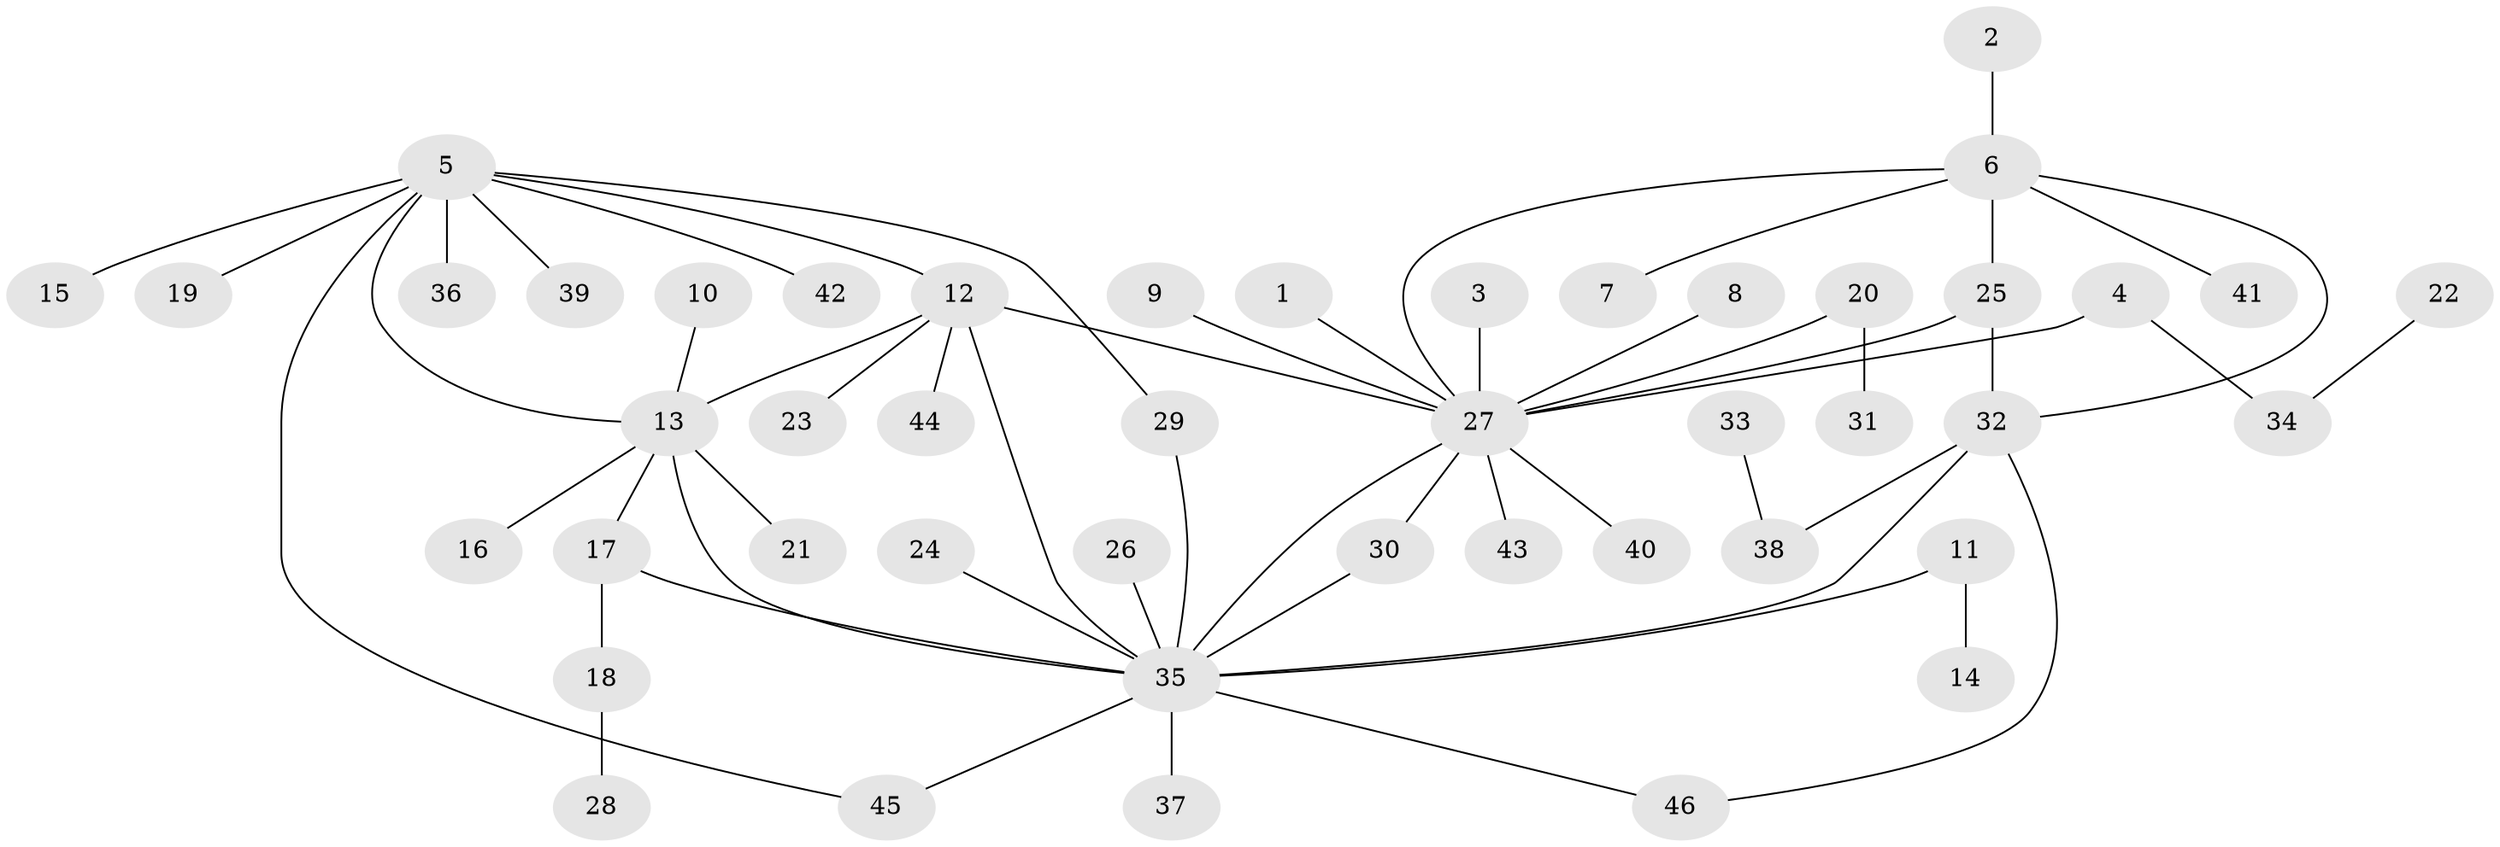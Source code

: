 // original degree distribution, {7: 0.03076923076923077, 14: 0.03076923076923077, 11: 0.015384615384615385, 1: 0.5692307692307692, 2: 0.2153846153846154, 3: 0.1076923076923077, 9: 0.015384615384615385, 6: 0.015384615384615385}
// Generated by graph-tools (version 1.1) at 2025/36/03/04/25 23:36:46]
// undirected, 46 vertices, 56 edges
graph export_dot {
  node [color=gray90,style=filled];
  1;
  2;
  3;
  4;
  5;
  6;
  7;
  8;
  9;
  10;
  11;
  12;
  13;
  14;
  15;
  16;
  17;
  18;
  19;
  20;
  21;
  22;
  23;
  24;
  25;
  26;
  27;
  28;
  29;
  30;
  31;
  32;
  33;
  34;
  35;
  36;
  37;
  38;
  39;
  40;
  41;
  42;
  43;
  44;
  45;
  46;
  1 -- 27 [weight=1.0];
  2 -- 6 [weight=1.0];
  3 -- 27 [weight=1.0];
  4 -- 27 [weight=1.0];
  4 -- 34 [weight=1.0];
  5 -- 12 [weight=1.0];
  5 -- 13 [weight=1.0];
  5 -- 15 [weight=1.0];
  5 -- 19 [weight=1.0];
  5 -- 29 [weight=1.0];
  5 -- 36 [weight=1.0];
  5 -- 39 [weight=1.0];
  5 -- 42 [weight=1.0];
  5 -- 45 [weight=1.0];
  6 -- 7 [weight=1.0];
  6 -- 25 [weight=1.0];
  6 -- 27 [weight=1.0];
  6 -- 32 [weight=1.0];
  6 -- 41 [weight=1.0];
  8 -- 27 [weight=1.0];
  9 -- 27 [weight=1.0];
  10 -- 13 [weight=1.0];
  11 -- 14 [weight=1.0];
  11 -- 35 [weight=1.0];
  12 -- 13 [weight=1.0];
  12 -- 23 [weight=1.0];
  12 -- 27 [weight=1.0];
  12 -- 35 [weight=1.0];
  12 -- 44 [weight=1.0];
  13 -- 16 [weight=1.0];
  13 -- 17 [weight=1.0];
  13 -- 21 [weight=1.0];
  13 -- 35 [weight=1.0];
  17 -- 18 [weight=1.0];
  17 -- 35 [weight=1.0];
  18 -- 28 [weight=1.0];
  20 -- 27 [weight=1.0];
  20 -- 31 [weight=1.0];
  22 -- 34 [weight=1.0];
  24 -- 35 [weight=1.0];
  25 -- 27 [weight=1.0];
  25 -- 32 [weight=1.0];
  26 -- 35 [weight=1.0];
  27 -- 30 [weight=1.0];
  27 -- 35 [weight=1.0];
  27 -- 40 [weight=1.0];
  27 -- 43 [weight=1.0];
  29 -- 35 [weight=1.0];
  30 -- 35 [weight=1.0];
  32 -- 35 [weight=1.0];
  32 -- 38 [weight=1.0];
  32 -- 46 [weight=1.0];
  33 -- 38 [weight=1.0];
  35 -- 37 [weight=1.0];
  35 -- 45 [weight=1.0];
  35 -- 46 [weight=1.0];
}
